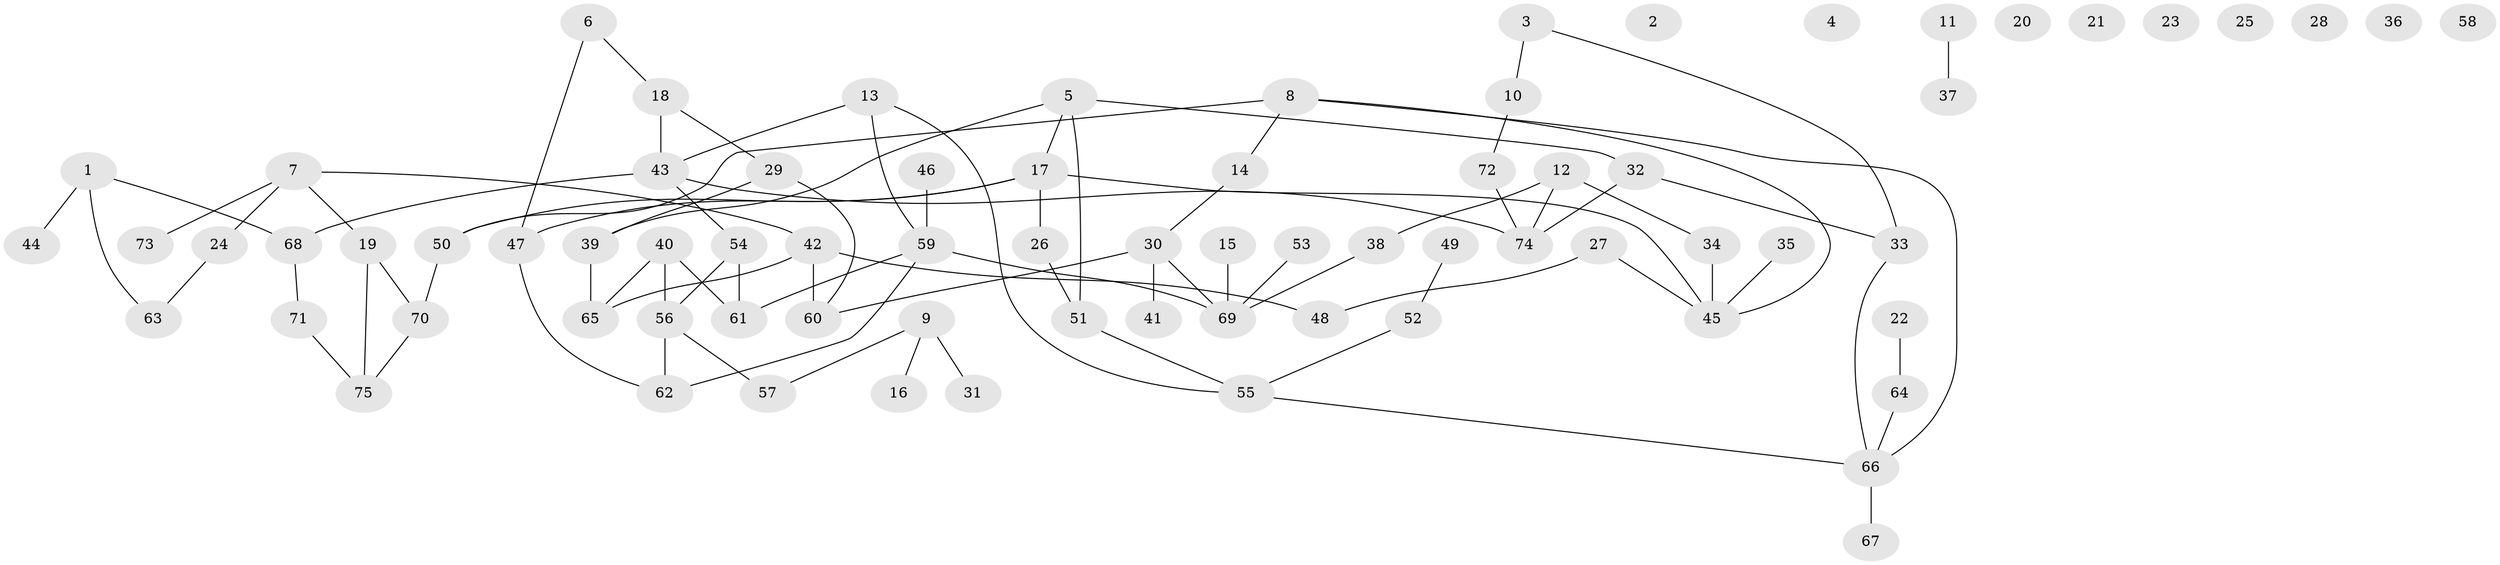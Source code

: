 // Generated by graph-tools (version 1.1) at 2025/33/03/09/25 02:33:58]
// undirected, 75 vertices, 87 edges
graph export_dot {
graph [start="1"]
  node [color=gray90,style=filled];
  1;
  2;
  3;
  4;
  5;
  6;
  7;
  8;
  9;
  10;
  11;
  12;
  13;
  14;
  15;
  16;
  17;
  18;
  19;
  20;
  21;
  22;
  23;
  24;
  25;
  26;
  27;
  28;
  29;
  30;
  31;
  32;
  33;
  34;
  35;
  36;
  37;
  38;
  39;
  40;
  41;
  42;
  43;
  44;
  45;
  46;
  47;
  48;
  49;
  50;
  51;
  52;
  53;
  54;
  55;
  56;
  57;
  58;
  59;
  60;
  61;
  62;
  63;
  64;
  65;
  66;
  67;
  68;
  69;
  70;
  71;
  72;
  73;
  74;
  75;
  1 -- 44;
  1 -- 63;
  1 -- 68;
  3 -- 10;
  3 -- 33;
  5 -- 17;
  5 -- 32;
  5 -- 39;
  5 -- 51;
  6 -- 18;
  6 -- 47;
  7 -- 19;
  7 -- 24;
  7 -- 42;
  7 -- 73;
  8 -- 14;
  8 -- 45;
  8 -- 50;
  8 -- 66;
  9 -- 16;
  9 -- 31;
  9 -- 57;
  10 -- 72;
  11 -- 37;
  12 -- 34;
  12 -- 38;
  12 -- 74;
  13 -- 43;
  13 -- 55;
  13 -- 59;
  14 -- 30;
  15 -- 69;
  17 -- 26;
  17 -- 45;
  17 -- 47;
  17 -- 50;
  18 -- 29;
  18 -- 43;
  19 -- 70;
  19 -- 75;
  22 -- 64;
  24 -- 63;
  26 -- 51;
  27 -- 45;
  27 -- 48;
  29 -- 39;
  29 -- 60;
  30 -- 41;
  30 -- 60;
  30 -- 69;
  32 -- 33;
  32 -- 74;
  33 -- 66;
  34 -- 45;
  35 -- 45;
  38 -- 69;
  39 -- 65;
  40 -- 56;
  40 -- 61;
  40 -- 65;
  42 -- 48;
  42 -- 60;
  42 -- 65;
  43 -- 54;
  43 -- 68;
  43 -- 74;
  46 -- 59;
  47 -- 62;
  49 -- 52;
  50 -- 70;
  51 -- 55;
  52 -- 55;
  53 -- 69;
  54 -- 56;
  54 -- 61;
  55 -- 66;
  56 -- 57;
  56 -- 62;
  59 -- 61;
  59 -- 62;
  59 -- 69;
  64 -- 66;
  66 -- 67;
  68 -- 71;
  70 -- 75;
  71 -- 75;
  72 -- 74;
}
